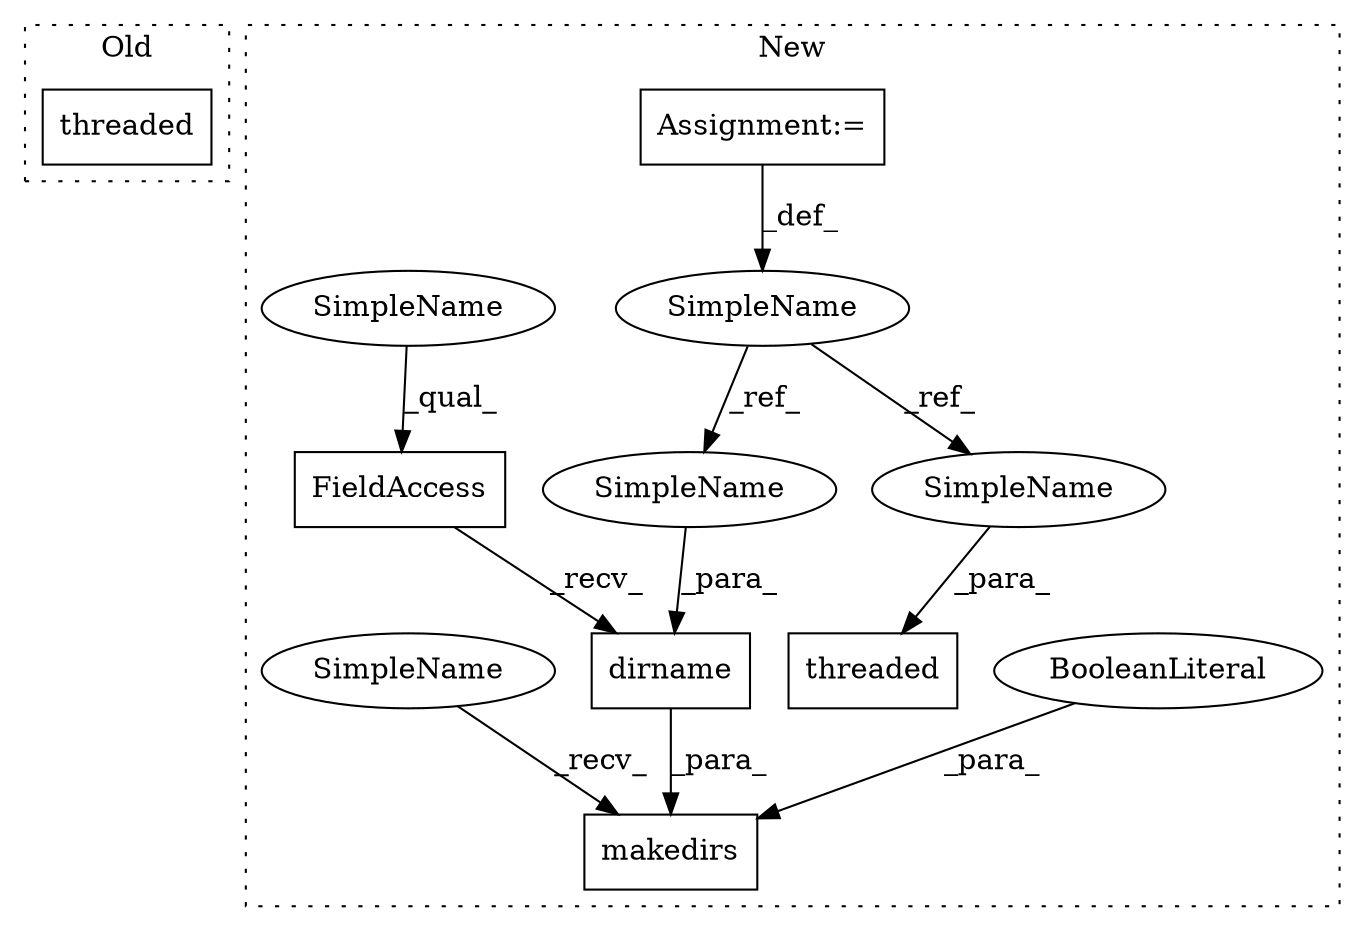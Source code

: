 digraph G {
subgraph cluster0 {
1 [label="threaded" a="32" s="2333,2397" l="9,1" shape="box"];
label = "Old";
style="dotted";
}
subgraph cluster1 {
2 [label="makedirs" a="32" s="2647,2685" l="9,1" shape="box"];
3 [label="FieldAccess" a="22" s="2656" l="7" shape="box"];
4 [label="BooleanLiteral" a="9" s="2681" l="4" shape="ellipse"];
5 [label="dirname" a="32" s="2664,2679" l="8,1" shape="box"];
6 [label="SimpleName" a="42" s="2582" l="7" shape="ellipse"];
7 [label="threaded" a="32" s="2692,2715" l="9,1" shape="box"];
8 [label="Assignment:=" a="7" s="2589" l="1" shape="box"];
9 [label="SimpleName" a="42" s="2672" l="7" shape="ellipse"];
10 [label="SimpleName" a="42" s="2708" l="7" shape="ellipse"];
11 [label="SimpleName" a="42" s="2656" l="2" shape="ellipse"];
12 [label="SimpleName" a="42" s="2644" l="2" shape="ellipse"];
label = "New";
style="dotted";
}
3 -> 5 [label="_recv_"];
4 -> 2 [label="_para_"];
5 -> 2 [label="_para_"];
6 -> 10 [label="_ref_"];
6 -> 9 [label="_ref_"];
8 -> 6 [label="_def_"];
9 -> 5 [label="_para_"];
10 -> 7 [label="_para_"];
11 -> 3 [label="_qual_"];
12 -> 2 [label="_recv_"];
}